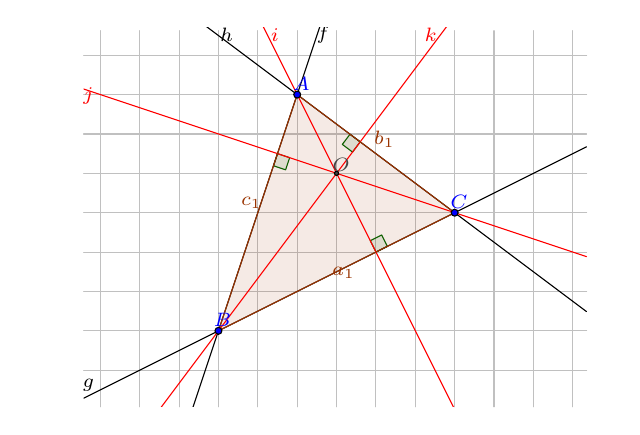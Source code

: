 \definecolor{zzttqq}{rgb}{0.6,0.2,0.}
\definecolor{qqwuqq}{rgb}{0.,0.392,0.}
\definecolor{uuuuuu}{rgb}{0.267,0.267,0.267}
\definecolor{ffqqqq}{rgb}{1.,0.,0.}
\definecolor{qqqqff}{rgb}{0.,0.,1.}
\definecolor{cqcqcq}{rgb}{0.753,0.753,0.753}
\begin{tikzpicture}[scale=0.5,line cap=round,line join=round,>=triangle 45,x=1.0cm,y=1.0cm]
\draw [color=cqcqcq,, xstep=1.0cm,ystep=1.0cm] (-3.426,-2.928) grid (9.348,6.622);
\clip(-3.426,-2.928) rectangle (10,6.7);
\draw[color=qqwuqq,fill=qqwuqq,fill opacity=0.1] (1.397,3.192) -- (1.705,3.09) -- (1.808,3.397) -- (1.5,3.5) -- cycle; 
\draw[color=qqwuqq,fill=qqwuqq,fill opacity=0.1] (3.341,3.994) -- (3.146,3.735) -- (3.406,3.541) -- (3.6,3.8) -- cycle; 
\draw[color=qqwuqq,fill=qqwuqq,fill opacity=0.1] (4.29,1.145) -- (4.145,1.435) -- (3.855,1.29) -- (4.,1.) -- cycle; 
\fill[color=zzttqq,fill=zzttqq,fill opacity=0.1] (2.,5.) -- (0.,-1.) -- (6.,2.) -- cycle;
\draw [domain=-3.426:9.348] plot(\x,{(--2.-6.*\x)/-2.});
\draw [domain=-3.426:9.348] plot(\x,{(-6.--3.*\x)/6.});
\draw [domain=-3.426:9.348] plot(\x,{(-26.--3.*\x)/-4.});
\draw [color=ffqqqq,domain=-3.426:9.348] plot(\x,{(-27.--6.*\x)/-3.});
\draw [color=ffqqqq,domain=-3.426:9.348] plot(\x,{(--24.-2.*\x)/6.});
\draw [color=ffqqqq,domain=-3.426:9.348] plot(\x,{(--3.-4.*\x)/-3.});
\draw [color=zzttqq] (2.,5.)-- (0.,-1.);
\draw [color=zzttqq] (0.,-1.)-- (6.,2.);
\draw [color=zzttqq] (6.,2.)-- (2.,5.);
\begin{scriptsize}
\draw [fill=qqqqff] (2.,5.) circle (2.5pt);
\draw[color=qqqqff] (2.105,5.277) node {$A$};
\draw [fill=qqqqff] (0.,-1.) circle (2.5pt);
\draw[color=qqqqff] (0.103,-0.728) node {$B$};
\draw [fill=qqqqff] (6.,2.) circle (2.5pt);
\draw[color=qqqqff] (6.108,2.282) node {$C$};
\draw[color=black] (2.655,6.515) node {$f$};
\draw[color=black] (-3.304,-2.378) node {$g$};
\draw[color=black] (0.21,6.515) node {$h$};
\draw[color=ffqqqq] (1.433,6.515) node {$i$};
\draw[color=ffqqqq] (-3.304,4.972) node {$j$};
\draw[color=ffqqqq] (5.39,6.515) node {$k$};
\draw [fill=uuuuuu] (3.,3.) circle (1.5pt);
\draw[color=uuuuuu] (3.114,3.214) node {$O$};
\draw[color=zzttqq] (0.837,2.252) node {$c_1$};
\draw[color=zzttqq] (3.175,0.464) node {$a_1$};
\draw[color=zzttqq] (4.214,3.871) node {$b_1$};
\end{scriptsize}
\end{tikzpicture}
